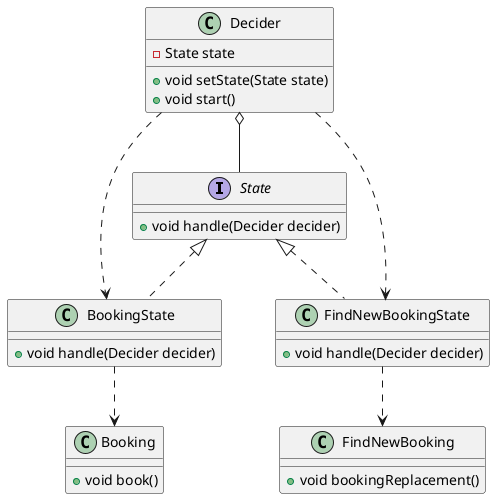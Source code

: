 @startuml

interface State {
    +void handle(Decider decider)
}

class Decider {
    -State state
    +void setState(State state)
    +void start()
}

class Booking {
    +void book()
}

class BookingState {
    +void handle(Decider decider)
}

class FindNewBookingState {
    +void handle(Decider decider)
}

class FindNewBooking {
    +void bookingReplacement()
}

State <|.. BookingState
State <|.. FindNewBookingState

Decider o-- State
Decider ..> BookingState
Decider ..> FindNewBookingState

BookingState ..> Booking
FindNewBookingState ..> FindNewBooking

@enduml
